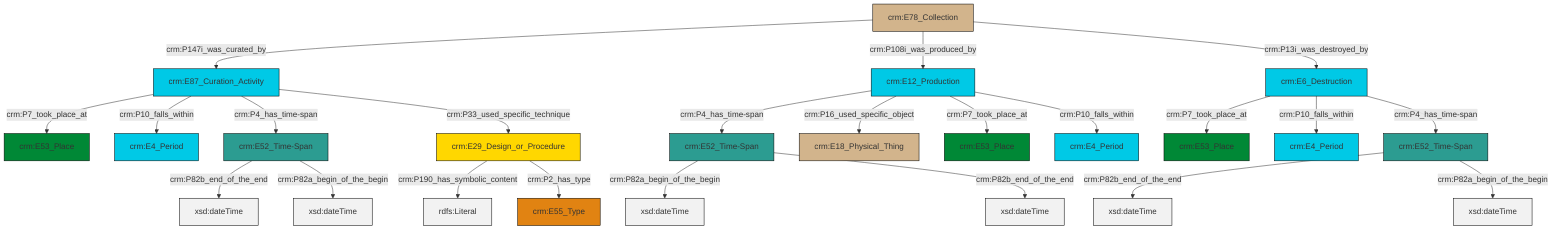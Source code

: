 graph TD
classDef Literal fill:#f2f2f2,stroke:#000000;
classDef CRM_Entity fill:#FFFFFF,stroke:#000000;
classDef Temporal_Entity fill:#00C9E6, stroke:#000000;
classDef Type fill:#E18312, stroke:#000000;
classDef Time-Span fill:#2C9C91, stroke:#000000;
classDef Appellation fill:#FFEB7F, stroke:#000000;
classDef Place fill:#008836, stroke:#000000;
classDef Persistent_Item fill:#B266B2, stroke:#000000;
classDef Conceptual_Object fill:#FFD700, stroke:#000000;
classDef Physical_Thing fill:#D2B48C, stroke:#000000;
classDef Actor fill:#f58aad, stroke:#000000;
classDef PC_Classes fill:#4ce600, stroke:#000000;
classDef Multi fill:#cccccc,stroke:#000000;

0["crm:E87_Curation_Activity"]:::Temporal_Entity -->|crm:P7_took_place_at| 1["crm:E53_Place"]:::Place
2["crm:E12_Production"]:::Temporal_Entity -->|crm:P4_has_time-span| 3["crm:E52_Time-Span"]:::Time-Span
4["crm:E52_Time-Span"]:::Time-Span -->|crm:P82b_end_of_the_end| 5[xsd:dateTime]:::Literal
3["crm:E52_Time-Span"]:::Time-Span -->|crm:P82a_begin_of_the_begin| 8[xsd:dateTime]:::Literal
6["crm:E78_Collection"]:::Physical_Thing -->|crm:P147i_was_curated_by| 0["crm:E87_Curation_Activity"]:::Temporal_Entity
2["crm:E12_Production"]:::Temporal_Entity -->|crm:P16_used_specific_object| 14["crm:E18_Physical_Thing"]:::Physical_Thing
0["crm:E87_Curation_Activity"]:::Temporal_Entity -->|crm:P10_falls_within| 15["crm:E4_Period"]:::Temporal_Entity
2["crm:E12_Production"]:::Temporal_Entity -->|crm:P7_took_place_at| 18["crm:E53_Place"]:::Place
0["crm:E87_Curation_Activity"]:::Temporal_Entity -->|crm:P4_has_time-span| 4["crm:E52_Time-Span"]:::Time-Span
6["crm:E78_Collection"]:::Physical_Thing -->|crm:P108i_was_produced_by| 2["crm:E12_Production"]:::Temporal_Entity
16["crm:E6_Destruction"]:::Temporal_Entity -->|crm:P7_took_place_at| 26["crm:E53_Place"]:::Place
11["crm:E52_Time-Span"]:::Time-Span -->|crm:P82b_end_of_the_end| 27[xsd:dateTime]:::Literal
16["crm:E6_Destruction"]:::Temporal_Entity -->|crm:P10_falls_within| 30["crm:E4_Period"]:::Temporal_Entity
3["crm:E52_Time-Span"]:::Time-Span -->|crm:P82b_end_of_the_end| 32[xsd:dateTime]:::Literal
6["crm:E78_Collection"]:::Physical_Thing -->|crm:P13i_was_destroyed_by| 16["crm:E6_Destruction"]:::Temporal_Entity
16["crm:E6_Destruction"]:::Temporal_Entity -->|crm:P4_has_time-span| 11["crm:E52_Time-Span"]:::Time-Span
23["crm:E29_Design_or_Procedure"]:::Conceptual_Object -->|crm:P190_has_symbolic_content| 34[rdfs:Literal]:::Literal
0["crm:E87_Curation_Activity"]:::Temporal_Entity -->|crm:P33_used_specific_technique| 23["crm:E29_Design_or_Procedure"]:::Conceptual_Object
11["crm:E52_Time-Span"]:::Time-Span -->|crm:P82a_begin_of_the_begin| 35[xsd:dateTime]:::Literal
23["crm:E29_Design_or_Procedure"]:::Conceptual_Object -->|crm:P2_has_type| 19["crm:E55_Type"]:::Type
4["crm:E52_Time-Span"]:::Time-Span -->|crm:P82a_begin_of_the_begin| 37[xsd:dateTime]:::Literal
2["crm:E12_Production"]:::Temporal_Entity -->|crm:P10_falls_within| 28["crm:E4_Period"]:::Temporal_Entity